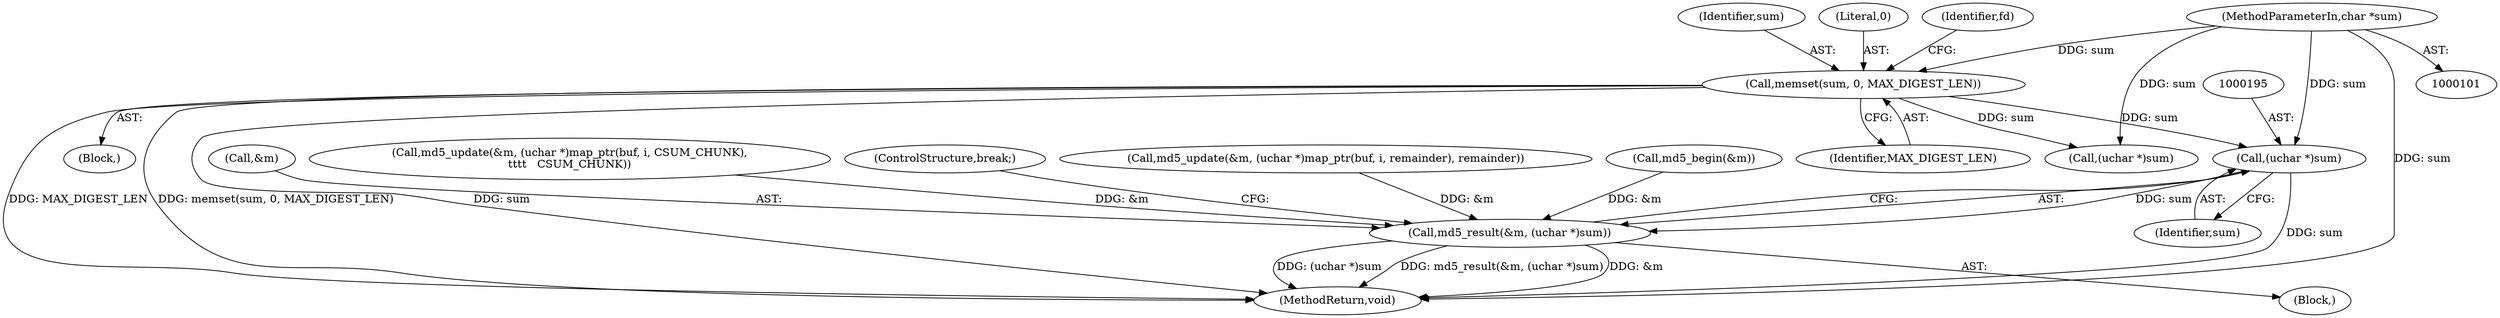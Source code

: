 digraph "0_samba_7b8a4ecd6ff9cdf4e5d3850ebf822f1e989255b3_0@pointer" {
"1000194" [label="(Call,(uchar *)sum)"];
"1000117" [label="(Call,memset(sum, 0, MAX_DIGEST_LEN))"];
"1000104" [label="(MethodParameterIn,char *sum)"];
"1000191" [label="(Call,md5_result(&m, (uchar *)sum))"];
"1000120" [label="(Identifier,MAX_DIGEST_LEN)"];
"1000260" [label="(MethodReturn,void)"];
"1000118" [label="(Identifier,sum)"];
"1000191" [label="(Call,md5_result(&m, (uchar *)sum))"];
"1000119" [label="(Literal,0)"];
"1000192" [label="(Call,&m)"];
"1000194" [label="(Call,(uchar *)sum)"];
"1000104" [label="(MethodParameterIn,char *sum)"];
"1000142" [label="(Block,)"];
"1000160" [label="(Call,md5_update(&m, (uchar *)map_ptr(buf, i, CSUM_CHUNK),\n\t\t\t\t   CSUM_CHUNK))"];
"1000197" [label="(ControlStructure,break;)"];
"1000247" [label="(Call,(uchar *)sum)"];
"1000117" [label="(Call,memset(sum, 0, MAX_DIGEST_LEN))"];
"1000196" [label="(Identifier,sum)"];
"1000105" [label="(Block,)"];
"1000181" [label="(Call,md5_update(&m, (uchar *)map_ptr(buf, i, remainder), remainder))"];
"1000144" [label="(Call,md5_begin(&m))"];
"1000122" [label="(Identifier,fd)"];
"1000194" -> "1000191"  [label="AST: "];
"1000194" -> "1000196"  [label="CFG: "];
"1000195" -> "1000194"  [label="AST: "];
"1000196" -> "1000194"  [label="AST: "];
"1000191" -> "1000194"  [label="CFG: "];
"1000194" -> "1000260"  [label="DDG: sum"];
"1000194" -> "1000191"  [label="DDG: sum"];
"1000117" -> "1000194"  [label="DDG: sum"];
"1000104" -> "1000194"  [label="DDG: sum"];
"1000117" -> "1000105"  [label="AST: "];
"1000117" -> "1000120"  [label="CFG: "];
"1000118" -> "1000117"  [label="AST: "];
"1000119" -> "1000117"  [label="AST: "];
"1000120" -> "1000117"  [label="AST: "];
"1000122" -> "1000117"  [label="CFG: "];
"1000117" -> "1000260"  [label="DDG: memset(sum, 0, MAX_DIGEST_LEN)"];
"1000117" -> "1000260"  [label="DDG: sum"];
"1000117" -> "1000260"  [label="DDG: MAX_DIGEST_LEN"];
"1000104" -> "1000117"  [label="DDG: sum"];
"1000117" -> "1000247"  [label="DDG: sum"];
"1000104" -> "1000101"  [label="AST: "];
"1000104" -> "1000260"  [label="DDG: sum"];
"1000104" -> "1000247"  [label="DDG: sum"];
"1000191" -> "1000142"  [label="AST: "];
"1000192" -> "1000191"  [label="AST: "];
"1000197" -> "1000191"  [label="CFG: "];
"1000191" -> "1000260"  [label="DDG: (uchar *)sum"];
"1000191" -> "1000260"  [label="DDG: md5_result(&m, (uchar *)sum)"];
"1000191" -> "1000260"  [label="DDG: &m"];
"1000181" -> "1000191"  [label="DDG: &m"];
"1000144" -> "1000191"  [label="DDG: &m"];
"1000160" -> "1000191"  [label="DDG: &m"];
}
